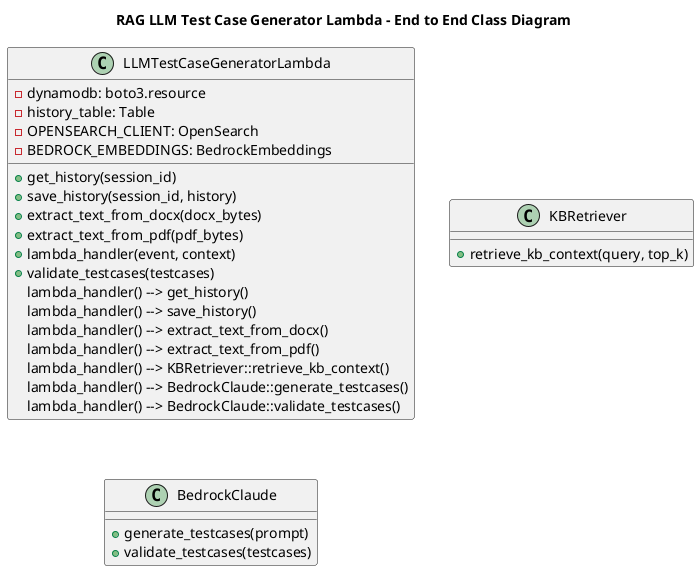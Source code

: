 
@startuml LLMTestCaseGeneratorClass
title RAG LLM Test Case Generator Lambda - End to End Class Diagram

class LLMTestCaseGeneratorLambda {
    - dynamodb: boto3.resource
    - history_table: Table
    - OPENSEARCH_CLIENT: OpenSearch
    - BEDROCK_EMBEDDINGS: BedrockEmbeddings
    + get_history(session_id)
    + save_history(session_id, history)
    + extract_text_from_docx(docx_bytes)
    + extract_text_from_pdf(pdf_bytes)
    + lambda_handler(event, context)
    + validate_testcases(testcases)
}

class KBRetriever {
    + retrieve_kb_context(query, top_k)
}

class BedrockClaude {
    + generate_testcases(prompt)
    + validate_testcases(testcases)
}

LLMTestCaseGeneratorLambda : lambda_handler() --> get_history()
LLMTestCaseGeneratorLambda : lambda_handler() --> save_history()
LLMTestCaseGeneratorLambda : lambda_handler() --> extract_text_from_docx()
LLMTestCaseGeneratorLambda : lambda_handler() --> extract_text_from_pdf()
LLMTestCaseGeneratorLambda : lambda_handler() --> KBRetriever::retrieve_kb_context()
LLMTestCaseGeneratorLambda : lambda_handler() --> BedrockClaude::generate_testcases()
LLMTestCaseGeneratorLambda : lambda_handler() --> BedrockClaude::validate_testcases()

@enduml